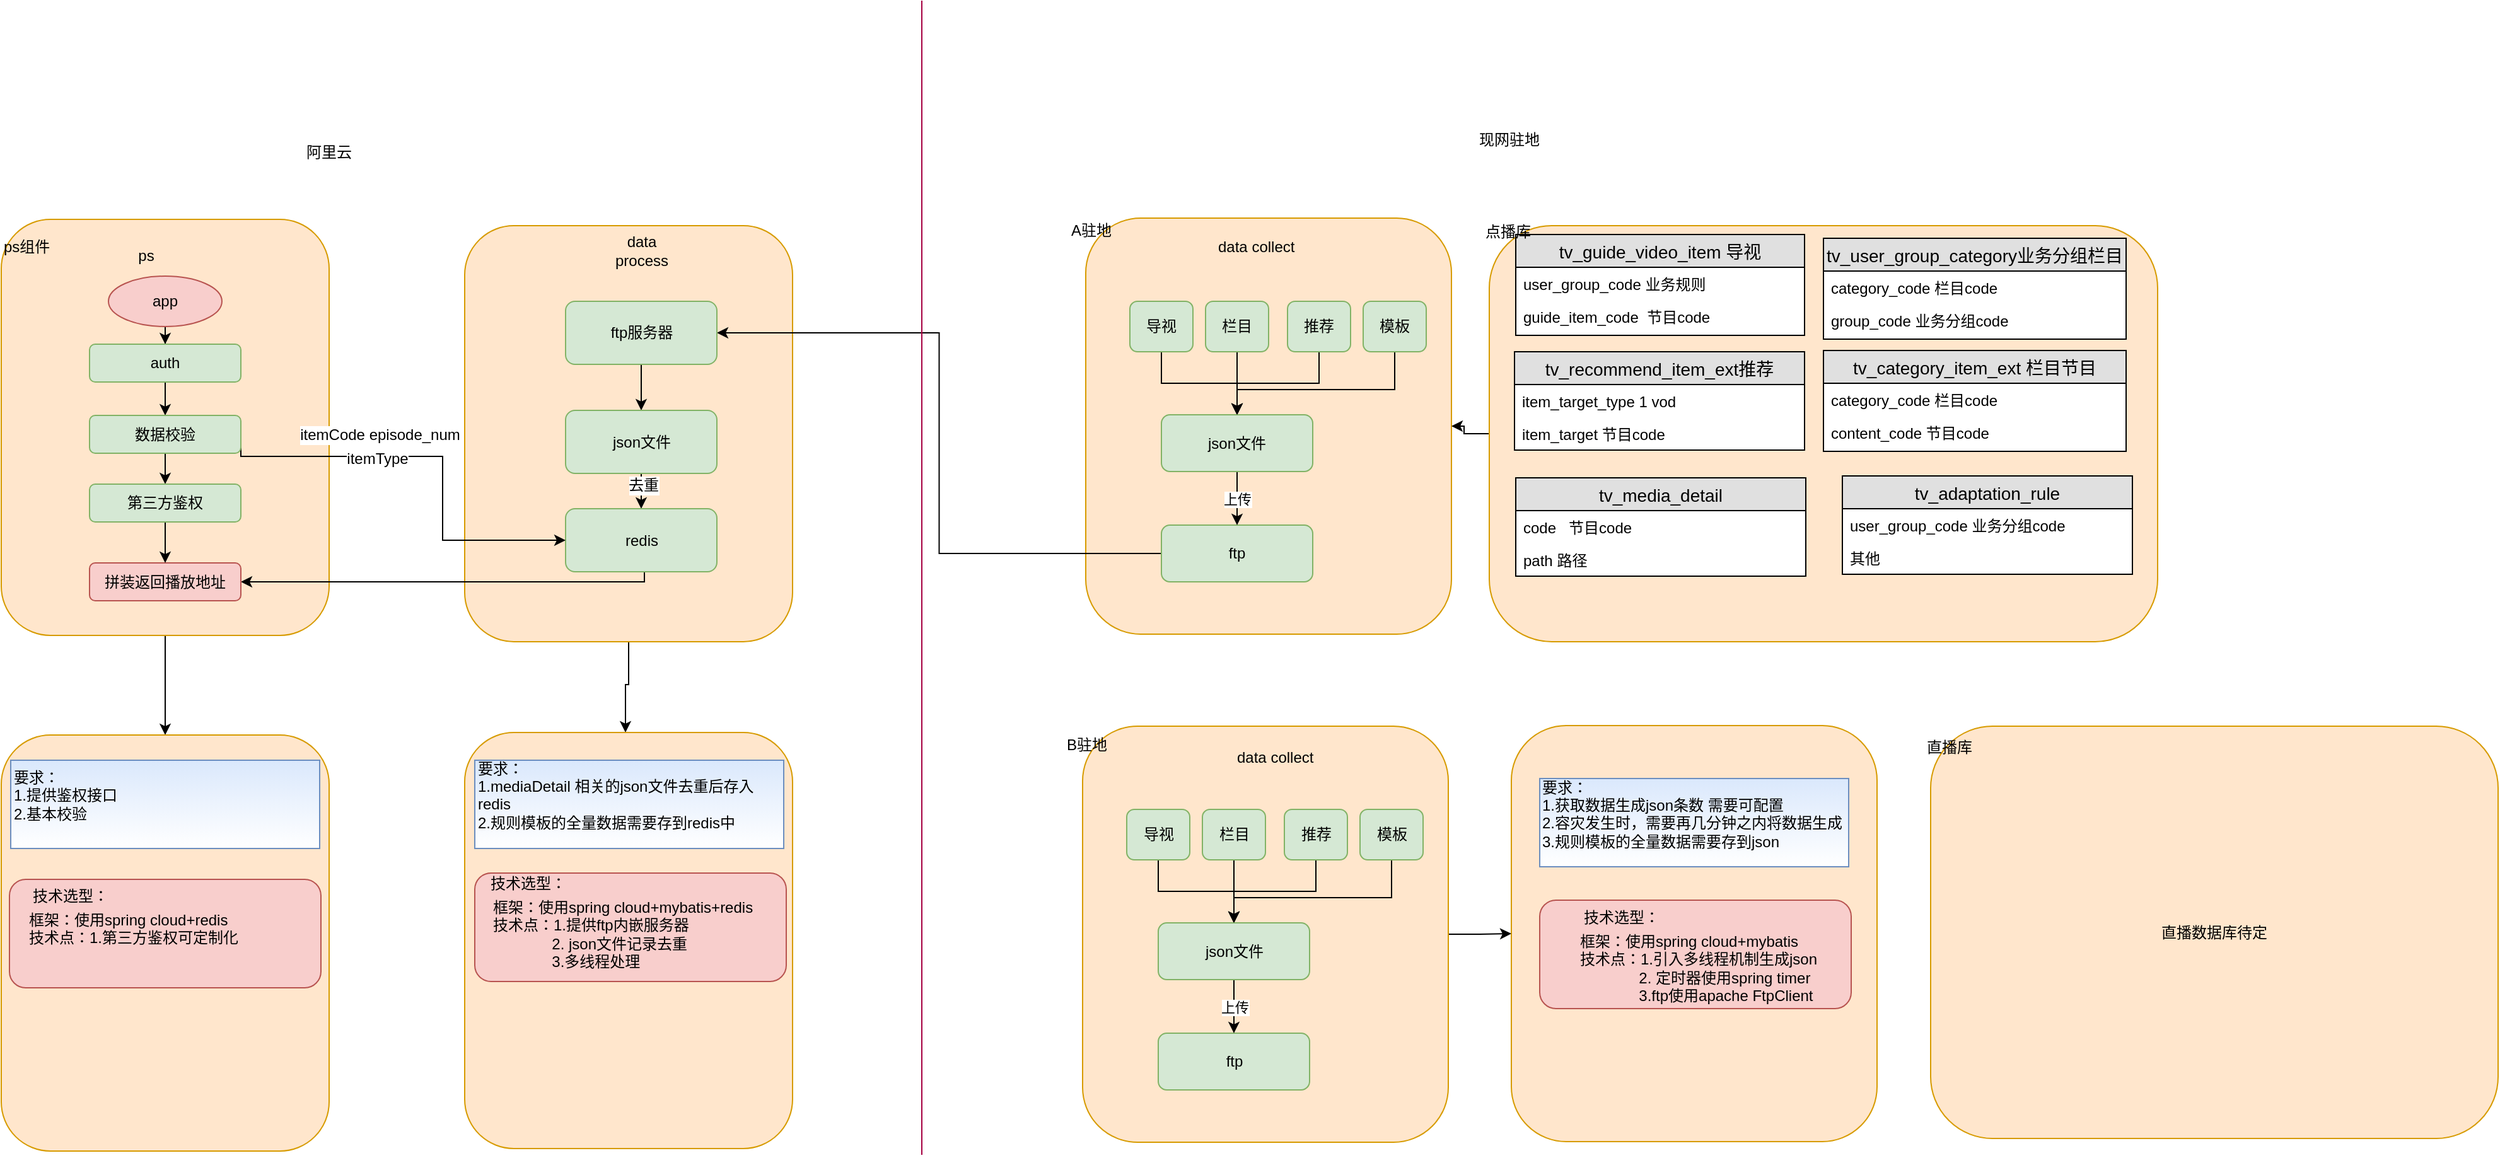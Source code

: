 <mxfile version="10.8.5" type="github"><diagram id="1MIwfOUSFXdBa6dE3gNC" name="Page-1"><mxGraphModel dx="1398" dy="1925" grid="1" gridSize="10" guides="1" tooltips="1" connect="1" arrows="1" fold="1" page="1" pageScale="1" pageWidth="827" pageHeight="1169" math="0" shadow="0"><root><mxCell id="0"/><mxCell id="1" parent="0"/><mxCell id="jqG08aZkRjdUqQ_b-6PP-48" value="" style="edgeStyle=orthogonalEdgeStyle;rounded=0;orthogonalLoop=1;jettySize=auto;html=1;" parent="1" source="jqG08aZkRjdUqQ_b-6PP-2" target="jqG08aZkRjdUqQ_b-6PP-47" edge="1"><mxGeometry relative="1" as="geometry"><Array as="points"><mxPoint x="498" y="400"/><mxPoint x="495" y="400"/></Array></mxGeometry></mxCell><mxCell id="jqG08aZkRjdUqQ_b-6PP-2" value="" style="rounded=1;whiteSpace=wrap;html=1;fillColor=#ffe6cc;strokeColor=#d79b00;" parent="1" vertex="1"><mxGeometry x="367.5" y="36" width="260" height="330" as="geometry"/></mxCell><mxCell id="jqG08aZkRjdUqQ_b-6PP-47" value="" style="rounded=1;whiteSpace=wrap;html=1;fillColor=#ffe6cc;strokeColor=#d79b00;" parent="1" vertex="1"><mxGeometry x="367.5" y="438" width="260" height="330" as="geometry"/></mxCell><mxCell id="jqG08aZkRjdUqQ_b-6PP-3" value="" style="rounded=1;whiteSpace=wrap;html=1;fillColor=#ffe6cc;strokeColor=#d79b00;" parent="1" vertex="1"><mxGeometry x="860" y="30" width="290" height="330" as="geometry"/></mxCell><mxCell id="jqG08aZkRjdUqQ_b-6PP-99" value="" style="rounded=1;whiteSpace=wrap;html=1;fillColor=#ffe6cc;strokeColor=#d79b00;labelBackgroundColor=#ffffff;" parent="1" vertex="1"><mxGeometry x="1197.5" y="432.5" width="290" height="330" as="geometry"/></mxCell><mxCell id="Et1Cw8b0PFlMUGfnLnZN-2" value="" style="edgeStyle=orthogonalEdgeStyle;rounded=0;orthogonalLoop=1;jettySize=auto;html=1;" edge="1" parent="1" source="jqG08aZkRjdUqQ_b-6PP-45" target="jqG08aZkRjdUqQ_b-6PP-3"><mxGeometry relative="1" as="geometry"/></mxCell><mxCell id="jqG08aZkRjdUqQ_b-6PP-45" value="" style="rounded=1;whiteSpace=wrap;html=1;fillColor=#ffe6cc;strokeColor=#d79b00;" parent="1" vertex="1"><mxGeometry x="1180" y="36" width="530" height="330" as="geometry"/></mxCell><mxCell id="jqG08aZkRjdUqQ_b-6PP-50" value="" style="edgeStyle=orthogonalEdgeStyle;rounded=0;orthogonalLoop=1;jettySize=auto;html=1;" parent="1" source="jqG08aZkRjdUqQ_b-6PP-4" target="jqG08aZkRjdUqQ_b-6PP-49" edge="1"><mxGeometry relative="1" as="geometry"/></mxCell><mxCell id="jqG08aZkRjdUqQ_b-6PP-4" value="" style="rounded=1;whiteSpace=wrap;html=1;fillColor=#ffe6cc;strokeColor=#d79b00;" parent="1" vertex="1"><mxGeometry y="31" width="260" height="330" as="geometry"/></mxCell><mxCell id="jqG08aZkRjdUqQ_b-6PP-49" value="" style="rounded=1;whiteSpace=wrap;html=1;fillColor=#ffe6cc;strokeColor=#d79b00;" parent="1" vertex="1"><mxGeometry y="440" width="260" height="330" as="geometry"/></mxCell><mxCell id="jqG08aZkRjdUqQ_b-6PP-22" style="edgeStyle=orthogonalEdgeStyle;rounded=0;orthogonalLoop=1;jettySize=auto;html=1;entryX=1;entryY=0.5;entryDx=0;entryDy=0;" parent="1" source="jqG08aZkRjdUqQ_b-6PP-5" target="jqG08aZkRjdUqQ_b-6PP-6" edge="1"><mxGeometry relative="1" as="geometry"/></mxCell><mxCell id="jqG08aZkRjdUqQ_b-6PP-5" value="ftp" style="rounded=1;whiteSpace=wrap;html=1;fillColor=#d5e8d4;strokeColor=#82b366;" parent="1" vertex="1"><mxGeometry x="920" y="273.5" width="120" height="45" as="geometry"/></mxCell><mxCell id="jqG08aZkRjdUqQ_b-6PP-16" value="" style="edgeStyle=orthogonalEdgeStyle;rounded=0;orthogonalLoop=1;jettySize=auto;html=1;" parent="1" source="jqG08aZkRjdUqQ_b-6PP-6" target="jqG08aZkRjdUqQ_b-6PP-15" edge="1"><mxGeometry relative="1" as="geometry"/></mxCell><mxCell id="jqG08aZkRjdUqQ_b-6PP-6" value="ftp服务器" style="rounded=1;whiteSpace=wrap;html=1;fillColor=#d5e8d4;strokeColor=#82b366;" parent="1" vertex="1"><mxGeometry x="447.5" y="96" width="120" height="50" as="geometry"/></mxCell><mxCell id="jqG08aZkRjdUqQ_b-6PP-19" value="" style="edgeStyle=orthogonalEdgeStyle;rounded=0;orthogonalLoop=1;jettySize=auto;html=1;" parent="1" source="jqG08aZkRjdUqQ_b-6PP-15" target="jqG08aZkRjdUqQ_b-6PP-11" edge="1"><mxGeometry relative="1" as="geometry"/></mxCell><mxCell id="Et1Cw8b0PFlMUGfnLnZN-16" value="去重" style="text;html=1;resizable=0;points=[];align=center;verticalAlign=middle;labelBackgroundColor=#ffffff;" vertex="1" connectable="0" parent="jqG08aZkRjdUqQ_b-6PP-19"><mxGeometry x="0.114" y="-2" relative="1" as="geometry"><mxPoint x="-1" y="-2" as="offset"/></mxGeometry></mxCell><mxCell id="jqG08aZkRjdUqQ_b-6PP-15" value="json文件" style="rounded=1;whiteSpace=wrap;html=1;fillColor=#d5e8d4;strokeColor=#82b366;" parent="1" vertex="1"><mxGeometry x="447.5" y="182.5" width="120" height="50" as="geometry"/></mxCell><mxCell id="Et1Cw8b0PFlMUGfnLnZN-28" style="edgeStyle=orthogonalEdgeStyle;rounded=0;orthogonalLoop=1;jettySize=auto;html=1;entryX=1;entryY=0.5;entryDx=0;entryDy=0;" edge="1" parent="1" source="jqG08aZkRjdUqQ_b-6PP-11" target="Et1Cw8b0PFlMUGfnLnZN-26"><mxGeometry relative="1" as="geometry"><Array as="points"><mxPoint x="510" y="319"/></Array></mxGeometry></mxCell><mxCell id="jqG08aZkRjdUqQ_b-6PP-11" value="redis" style="rounded=1;whiteSpace=wrap;html=1;fillColor=#d5e8d4;strokeColor=#82b366;" parent="1" vertex="1"><mxGeometry x="447.5" y="260.5" width="120" height="50" as="geometry"/></mxCell><mxCell id="jqG08aZkRjdUqQ_b-6PP-8" value="data process" style="text;html=1;strokeColor=none;fillColor=none;align=center;verticalAlign=middle;whiteSpace=wrap;rounded=0;" parent="1" vertex="1"><mxGeometry x="477.5" y="46" width="60" height="20" as="geometry"/></mxCell><mxCell id="jqG08aZkRjdUqQ_b-6PP-9" value="A驻地" style="text;html=1;strokeColor=none;fillColor=none;align=center;verticalAlign=middle;whiteSpace=wrap;rounded=0;" parent="1" vertex="1"><mxGeometry x="827" y="30" width="75" height="20" as="geometry"/></mxCell><mxCell id="jqG08aZkRjdUqQ_b-6PP-10" value="ps" style="text;html=1;strokeColor=none;fillColor=none;align=center;verticalAlign=middle;whiteSpace=wrap;rounded=0;" parent="1" vertex="1"><mxGeometry x="90" y="50" width="50" height="20" as="geometry"/></mxCell><mxCell id="jqG08aZkRjdUqQ_b-6PP-27" style="edgeStyle=orthogonalEdgeStyle;rounded=0;orthogonalLoop=1;jettySize=auto;html=1;" parent="1" source="jqG08aZkRjdUqQ_b-6PP-23" target="jqG08aZkRjdUqQ_b-6PP-26" edge="1"><mxGeometry relative="1" as="geometry"/></mxCell><mxCell id="jqG08aZkRjdUqQ_b-6PP-23" value="导视" style="rounded=1;whiteSpace=wrap;html=1;fillColor=#d5e8d4;strokeColor=#82b366;" parent="1" vertex="1"><mxGeometry x="895" y="96" width="50" height="40" as="geometry"/></mxCell><mxCell id="jqG08aZkRjdUqQ_b-6PP-28" value="" style="edgeStyle=orthogonalEdgeStyle;rounded=0;orthogonalLoop=1;jettySize=auto;html=1;" parent="1" source="jqG08aZkRjdUqQ_b-6PP-24" target="jqG08aZkRjdUqQ_b-6PP-26" edge="1"><mxGeometry relative="1" as="geometry"/></mxCell><mxCell id="jqG08aZkRjdUqQ_b-6PP-24" value="栏目" style="rounded=1;whiteSpace=wrap;html=1;fillColor=#d5e8d4;strokeColor=#82b366;" parent="1" vertex="1"><mxGeometry x="955" y="96" width="50" height="40" as="geometry"/></mxCell><mxCell id="jqG08aZkRjdUqQ_b-6PP-29" style="edgeStyle=orthogonalEdgeStyle;rounded=0;orthogonalLoop=1;jettySize=auto;html=1;entryX=0.5;entryY=0;entryDx=0;entryDy=0;" parent="1" source="jqG08aZkRjdUqQ_b-6PP-25" target="jqG08aZkRjdUqQ_b-6PP-26" edge="1"><mxGeometry relative="1" as="geometry"/></mxCell><mxCell id="jqG08aZkRjdUqQ_b-6PP-25" value="推荐" style="rounded=1;whiteSpace=wrap;html=1;fillColor=#d5e8d4;strokeColor=#82b366;" parent="1" vertex="1"><mxGeometry x="1020" y="96" width="50" height="40" as="geometry"/></mxCell><mxCell id="jqG08aZkRjdUqQ_b-6PP-34" value="上传" style="edgeStyle=orthogonalEdgeStyle;rounded=0;orthogonalLoop=1;jettySize=auto;html=1;entryX=0.5;entryY=0;entryDx=0;entryDy=0;" parent="1" source="jqG08aZkRjdUqQ_b-6PP-26" target="jqG08aZkRjdUqQ_b-6PP-5" edge="1"><mxGeometry relative="1" as="geometry"/></mxCell><mxCell id="jqG08aZkRjdUqQ_b-6PP-26" value="json文件" style="rounded=1;whiteSpace=wrap;html=1;fillColor=#d5e8d4;strokeColor=#82b366;" parent="1" vertex="1"><mxGeometry x="920" y="186" width="120" height="45" as="geometry"/></mxCell><mxCell id="jqG08aZkRjdUqQ_b-6PP-41" style="edgeStyle=orthogonalEdgeStyle;rounded=0;orthogonalLoop=1;jettySize=auto;html=1;" parent="1" source="jqG08aZkRjdUqQ_b-6PP-38" target="jqG08aZkRjdUqQ_b-6PP-40" edge="1"><mxGeometry relative="1" as="geometry"/></mxCell><mxCell id="jqG08aZkRjdUqQ_b-6PP-38" value="app" style="ellipse;whiteSpace=wrap;html=1;fillColor=#f8cecc;strokeColor=#b85450;" parent="1" vertex="1"><mxGeometry x="85" y="76" width="90" height="40" as="geometry"/></mxCell><mxCell id="Et1Cw8b0PFlMUGfnLnZN-24" value="" style="edgeStyle=orthogonalEdgeStyle;rounded=0;orthogonalLoop=1;jettySize=auto;html=1;" edge="1" parent="1" source="jqG08aZkRjdUqQ_b-6PP-40" target="Et1Cw8b0PFlMUGfnLnZN-23"><mxGeometry relative="1" as="geometry"/></mxCell><mxCell id="jqG08aZkRjdUqQ_b-6PP-40" value="auth" style="rounded=1;whiteSpace=wrap;html=1;fillColor=#d5e8d4;strokeColor=#82b366;" parent="1" vertex="1"><mxGeometry x="70" y="130" width="120" height="30" as="geometry"/></mxCell><mxCell id="Et1Cw8b0PFlMUGfnLnZN-25" value="" style="edgeStyle=orthogonalEdgeStyle;rounded=0;orthogonalLoop=1;jettySize=auto;html=1;entryX=0;entryY=0.5;entryDx=0;entryDy=0;exitX=1;exitY=0.5;exitDx=0;exitDy=0;" edge="1" parent="1" source="Et1Cw8b0PFlMUGfnLnZN-23" target="jqG08aZkRjdUqQ_b-6PP-11"><mxGeometry relative="1" as="geometry"><Array as="points"><mxPoint x="350" y="219"/></Array></mxGeometry></mxCell><mxCell id="Et1Cw8b0PFlMUGfnLnZN-29" value="itemCode&amp;nbsp;&lt;span&gt;episode_num&lt;/span&gt;" style="text;html=1;resizable=0;points=[];align=center;verticalAlign=middle;labelBackgroundColor=#ffffff;" vertex="1" connectable="0" parent="Et1Cw8b0PFlMUGfnLnZN-25"><mxGeometry x="-0.255" y="-2" relative="1" as="geometry"><mxPoint y="-19.5" as="offset"/></mxGeometry></mxCell><mxCell id="Et1Cw8b0PFlMUGfnLnZN-37" value="itemType" style="text;html=1;resizable=0;points=[];align=center;verticalAlign=middle;labelBackgroundColor=#ffffff;" vertex="1" connectable="0" parent="Et1Cw8b0PFlMUGfnLnZN-25"><mxGeometry x="-0.268" y="-2" relative="1" as="geometry"><mxPoint as="offset"/></mxGeometry></mxCell><mxCell id="Et1Cw8b0PFlMUGfnLnZN-35" style="edgeStyle=orthogonalEdgeStyle;rounded=0;orthogonalLoop=1;jettySize=auto;html=1;entryX=0.5;entryY=0;entryDx=0;entryDy=0;" edge="1" parent="1" source="Et1Cw8b0PFlMUGfnLnZN-23" target="Et1Cw8b0PFlMUGfnLnZN-33"><mxGeometry relative="1" as="geometry"/></mxCell><mxCell id="Et1Cw8b0PFlMUGfnLnZN-23" value="数据校验" style="rounded=1;whiteSpace=wrap;html=1;fillColor=#d5e8d4;strokeColor=#82b366;" vertex="1" parent="1"><mxGeometry x="70" y="186.5" width="120" height="30" as="geometry"/></mxCell><mxCell id="Et1Cw8b0PFlMUGfnLnZN-26" value="拼装返回播放地址" style="rounded=1;whiteSpace=wrap;html=1;fillColor=#f8cecc;strokeColor=#b85450;" vertex="1" parent="1"><mxGeometry x="70" y="303.5" width="120" height="30" as="geometry"/></mxCell><mxCell id="jqG08aZkRjdUqQ_b-6PP-44" style="edgeStyle=orthogonalEdgeStyle;rounded=0;orthogonalLoop=1;jettySize=auto;html=1;" parent="1" source="jqG08aZkRjdUqQ_b-6PP-43" edge="1"><mxGeometry relative="1" as="geometry"><mxPoint x="980" y="186" as="targetPoint"/><Array as="points"><mxPoint x="1105" y="166"/><mxPoint x="980" y="166"/></Array></mxGeometry></mxCell><mxCell id="jqG08aZkRjdUqQ_b-6PP-43" value="模板" style="rounded=1;whiteSpace=wrap;html=1;fillColor=#d5e8d4;strokeColor=#82b366;" parent="1" vertex="1"><mxGeometry x="1080" y="96" width="50" height="40" as="geometry"/></mxCell><mxCell id="jqG08aZkRjdUqQ_b-6PP-53" value="&lt;pre&gt;&lt;br&gt;&lt;/pre&gt;" style="text;html=1;strokeColor=none;fillColor=none;align=center;verticalAlign=middle;whiteSpace=wrap;rounded=0;" parent="1" vertex="1"><mxGeometry x="1295" y="96" width="40" height="20" as="geometry"/></mxCell><mxCell id="jqG08aZkRjdUqQ_b-6PP-57" value="tv_guide_video_item 导视" style="swimlane;fontStyle=0;childLayout=stackLayout;horizontal=1;startSize=26;fillColor=#e0e0e0;horizontalStack=0;resizeParent=1;resizeParentMax=0;resizeLast=0;collapsible=1;marginBottom=0;swimlaneFillColor=#ffffff;align=center;fontSize=14;" parent="1" vertex="1"><mxGeometry x="1201" y="43" width="229" height="80" as="geometry"/></mxCell><mxCell id="jqG08aZkRjdUqQ_b-6PP-58" value="user_group_code 业务规则" style="text;strokeColor=none;fillColor=none;spacingLeft=4;spacingRight=4;overflow=hidden;rotatable=0;points=[[0,0.5],[1,0.5]];portConstraint=eastwest;fontSize=12;" parent="jqG08aZkRjdUqQ_b-6PP-57" vertex="1"><mxGeometry y="26" width="229" height="26" as="geometry"/></mxCell><mxCell id="jqG08aZkRjdUqQ_b-6PP-59" value="guide_item_code  节目code" style="text;strokeColor=none;fillColor=none;spacingLeft=4;spacingRight=4;overflow=hidden;rotatable=0;points=[[0,0.5],[1,0.5]];portConstraint=eastwest;fontSize=12;" parent="jqG08aZkRjdUqQ_b-6PP-57" vertex="1"><mxGeometry y="52" width="229" height="28" as="geometry"/></mxCell><mxCell id="jqG08aZkRjdUqQ_b-6PP-83" value="tv_recommend_item_ext推荐" style="swimlane;fontStyle=0;childLayout=stackLayout;horizontal=1;startSize=26;fillColor=#e0e0e0;horizontalStack=0;resizeParent=1;resizeParentMax=0;resizeLast=0;collapsible=1;marginBottom=0;swimlaneFillColor=#ffffff;align=center;fontSize=14;" parent="1" vertex="1"><mxGeometry x="1200" y="136" width="230" height="78" as="geometry"/></mxCell><mxCell id="jqG08aZkRjdUqQ_b-6PP-84" value="item_target_type 1 vod" style="text;strokeColor=none;fillColor=none;spacingLeft=4;spacingRight=4;overflow=hidden;rotatable=0;points=[[0,0.5],[1,0.5]];portConstraint=eastwest;fontSize=12;" parent="jqG08aZkRjdUqQ_b-6PP-83" vertex="1"><mxGeometry y="26" width="230" height="26" as="geometry"/></mxCell><mxCell id="jqG08aZkRjdUqQ_b-6PP-85" value="item_target 节目code" style="text;strokeColor=none;fillColor=none;spacingLeft=4;spacingRight=4;overflow=hidden;rotatable=0;points=[[0,0.5],[1,0.5]];portConstraint=eastwest;fontSize=12;" parent="jqG08aZkRjdUqQ_b-6PP-83" vertex="1"><mxGeometry y="52" width="230" height="26" as="geometry"/></mxCell><mxCell id="jqG08aZkRjdUqQ_b-6PP-87" value="tv_user_group_category业务分组栏目" style="swimlane;fontStyle=0;childLayout=stackLayout;horizontal=1;startSize=26;fillColor=#e0e0e0;horizontalStack=0;resizeParent=1;resizeParentMax=0;resizeLast=0;collapsible=1;marginBottom=0;swimlaneFillColor=#ffffff;align=center;fontSize=14;" parent="1" vertex="1"><mxGeometry x="1445" y="46" width="240" height="80" as="geometry"/></mxCell><mxCell id="jqG08aZkRjdUqQ_b-6PP-88" value="category_code 栏目code" style="text;strokeColor=none;fillColor=none;spacingLeft=4;spacingRight=4;overflow=hidden;rotatable=0;points=[[0,0.5],[1,0.5]];portConstraint=eastwest;fontSize=12;" parent="jqG08aZkRjdUqQ_b-6PP-87" vertex="1"><mxGeometry y="26" width="240" height="26" as="geometry"/></mxCell><mxCell id="jqG08aZkRjdUqQ_b-6PP-89" value="group_code 业务分组code" style="text;strokeColor=none;fillColor=none;spacingLeft=4;spacingRight=4;overflow=hidden;rotatable=0;points=[[0,0.5],[1,0.5]];portConstraint=eastwest;fontSize=12;" parent="jqG08aZkRjdUqQ_b-6PP-87" vertex="1"><mxGeometry y="52" width="240" height="28" as="geometry"/></mxCell><mxCell id="jqG08aZkRjdUqQ_b-6PP-90" value="tv_category_item_ext 栏目节目" style="swimlane;fontStyle=0;childLayout=stackLayout;horizontal=1;startSize=26;fillColor=#e0e0e0;horizontalStack=0;resizeParent=1;resizeParentMax=0;resizeLast=0;collapsible=1;marginBottom=0;swimlaneFillColor=#ffffff;align=center;fontSize=14;" parent="1" vertex="1"><mxGeometry x="1445" y="135" width="240" height="80" as="geometry"/></mxCell><mxCell id="jqG08aZkRjdUqQ_b-6PP-91" value="category_code 栏目code" style="text;strokeColor=none;fillColor=none;spacingLeft=4;spacingRight=4;overflow=hidden;rotatable=0;points=[[0,0.5],[1,0.5]];portConstraint=eastwest;fontSize=12;" parent="jqG08aZkRjdUqQ_b-6PP-90" vertex="1"><mxGeometry y="26" width="240" height="26" as="geometry"/></mxCell><mxCell id="jqG08aZkRjdUqQ_b-6PP-92" value="content_code 节目code" style="text;strokeColor=none;fillColor=none;spacingLeft=4;spacingRight=4;overflow=hidden;rotatable=0;points=[[0,0.5],[1,0.5]];portConstraint=eastwest;fontSize=12;" parent="jqG08aZkRjdUqQ_b-6PP-90" vertex="1"><mxGeometry y="52" width="240" height="28" as="geometry"/></mxCell><mxCell id="jqG08aZkRjdUqQ_b-6PP-93" value="tv_media_detail" style="swimlane;fontStyle=0;childLayout=stackLayout;horizontal=1;startSize=26;fillColor=#e0e0e0;horizontalStack=0;resizeParent=1;resizeParentMax=0;resizeLast=0;collapsible=1;marginBottom=0;swimlaneFillColor=#ffffff;align=center;fontSize=14;" parent="1" vertex="1"><mxGeometry x="1201" y="236" width="230" height="78" as="geometry"/></mxCell><mxCell id="jqG08aZkRjdUqQ_b-6PP-94" value="code   节目code" style="text;strokeColor=none;fillColor=none;spacingLeft=4;spacingRight=4;overflow=hidden;rotatable=0;points=[[0,0.5],[1,0.5]];portConstraint=eastwest;fontSize=12;" parent="jqG08aZkRjdUqQ_b-6PP-93" vertex="1"><mxGeometry y="26" width="230" height="26" as="geometry"/></mxCell><mxCell id="jqG08aZkRjdUqQ_b-6PP-95" value="path 路径" style="text;strokeColor=none;fillColor=none;spacingLeft=4;spacingRight=4;overflow=hidden;rotatable=0;points=[[0,0.5],[1,0.5]];portConstraint=eastwest;fontSize=12;" parent="jqG08aZkRjdUqQ_b-6PP-93" vertex="1"><mxGeometry y="52" width="230" height="26" as="geometry"/></mxCell><mxCell id="jqG08aZkRjdUqQ_b-6PP-96" value="tv_adaptation_rule" style="swimlane;fontStyle=0;childLayout=stackLayout;horizontal=1;startSize=26;fillColor=#e0e0e0;horizontalStack=0;resizeParent=1;resizeParentMax=0;resizeLast=0;collapsible=1;marginBottom=0;swimlaneFillColor=#ffffff;align=center;fontSize=14;" parent="1" vertex="1"><mxGeometry x="1460" y="234.5" width="230" height="78" as="geometry"/></mxCell><mxCell id="jqG08aZkRjdUqQ_b-6PP-97" value="user_group_code 业务分组code" style="text;strokeColor=none;fillColor=none;spacingLeft=4;spacingRight=4;overflow=hidden;rotatable=0;points=[[0,0.5],[1,0.5]];portConstraint=eastwest;fontSize=12;" parent="jqG08aZkRjdUqQ_b-6PP-96" vertex="1"><mxGeometry y="26" width="230" height="26" as="geometry"/></mxCell><mxCell id="jqG08aZkRjdUqQ_b-6PP-98" value="其他" style="text;strokeColor=none;fillColor=none;spacingLeft=4;spacingRight=4;overflow=hidden;rotatable=0;points=[[0,0.5],[1,0.5]];portConstraint=eastwest;fontSize=12;" parent="jqG08aZkRjdUqQ_b-6PP-96" vertex="1"><mxGeometry y="52" width="230" height="26" as="geometry"/></mxCell><mxCell id="Et1Cw8b0PFlMUGfnLnZN-3" value="&lt;div style=&quot;text-align: left&quot;&gt;&lt;span&gt;&lt;span id=&quot;pos_placeholder&quot; style=&quot;width: 0px ; height: 0px ; visibility: hidden ; margin: 0px ; padding: 0px&quot;&gt;&lt;/span&gt;&lt;span id=&quot;pos_placeholder&quot; style=&quot;width: 0px ; height: 0px ; visibility: hidden ; margin: 0px ; padding: 0px&quot;&gt;&lt;/span&gt;要求：&lt;/span&gt;&lt;/div&gt;&lt;div style=&quot;text-align: left&quot;&gt;&lt;span&gt;1.获取数据生成json条数 需要可配置&lt;/span&gt;&lt;/div&gt;&lt;div style=&quot;text-align: left&quot;&gt;&lt;span&gt;2.容灾发生时，需要再几分钟之内将数据生成&lt;/span&gt;&lt;/div&gt;&lt;div style=&quot;text-align: left&quot;&gt;&lt;span&gt;3.规则模板的全量数据需要存到json&lt;/span&gt;&lt;/div&gt;&lt;div style=&quot;text-align: left&quot;&gt;&lt;span&gt;&lt;br&gt;&lt;/span&gt;&lt;/div&gt;" style="text;html=1;strokeColor=#6c8ebf;fillColor=#dae8fc;align=left;verticalAlign=middle;whiteSpace=wrap;rounded=0;gradientColor=#ffffff;" vertex="1" parent="1"><mxGeometry x="1220" y="474.5" width="245" height="70" as="geometry"/></mxCell><mxCell id="Et1Cw8b0PFlMUGfnLnZN-6" value="&lt;span id=&quot;pos_placeholder&quot; style=&quot;width: 0px ; height: 0px ; visibility: hidden ; margin: 0px ; padding: 0px&quot;&gt;&lt;/span&gt;框架：使用spring cloud+mybatis&amp;nbsp;&amp;nbsp;&lt;br&gt;技术点：1.引入多线程机制生成json&lt;br&gt;&amp;nbsp; &amp;nbsp; &amp;nbsp; &amp;nbsp; &amp;nbsp; &amp;nbsp; &amp;nbsp; 2. 定时器使用spring timer&lt;br&gt;&amp;nbsp; &amp;nbsp; &amp;nbsp; &amp;nbsp; &amp;nbsp; &amp;nbsp; &amp;nbsp; 3.ftp使用apache FtpClient&lt;br&gt;" style="text;html=1;strokeColor=none;fillColor=none;align=left;verticalAlign=middle;whiteSpace=wrap;rounded=0;" vertex="1" parent="1"><mxGeometry x="372.5" y="560.5" width="220" height="55" as="geometry"/></mxCell><mxCell id="Et1Cw8b0PFlMUGfnLnZN-7" value="&lt;div style=&quot;text-align: left&quot;&gt;&lt;span&gt;&lt;span id=&quot;pos_placeholder&quot; style=&quot;width: 0px ; height: 0px ; visibility: hidden ; margin: 0px ; padding: 0px&quot;&gt;&lt;/span&gt;&lt;span id=&quot;pos_placeholder&quot; style=&quot;width: 0px ; height: 0px ; visibility: hidden ; margin: 0px ; padding: 0px&quot;&gt;&lt;/span&gt;&lt;span id=&quot;pos_placeholder&quot; style=&quot;width: 0px ; height: 0px ; visibility: hidden ; margin: 0px ; padding: 0px&quot;&gt;&lt;/span&gt;要&lt;span id=&quot;pos_placeholder&quot; style=&quot;width: 0px ; height: 0px ; visibility: hidden ; margin: 0px ; padding: 0px&quot;&gt;&lt;/span&gt;&lt;span id=&quot;pos_placeholder&quot; style=&quot;width: 0px ; height: 0px ; visibility: hidden ; margin: 0px ; padding: 0px&quot;&gt;&lt;/span&gt;求：&lt;/span&gt;&lt;/div&gt;&lt;div style=&quot;text-align: left&quot;&gt;&lt;span&gt;1.mediaDetail 相关的json文件去重后存入redis&lt;/span&gt;&lt;/div&gt;&lt;div style=&quot;text-align: left&quot;&gt;&lt;span&gt;2.规则模板的全量数据需要存到redis中&lt;/span&gt;&lt;/div&gt;&lt;div style=&quot;text-align: left&quot;&gt;&lt;span&gt;&lt;br&gt;&lt;/span&gt;&lt;/div&gt;" style="text;html=1;strokeColor=#6c8ebf;fillColor=#dae8fc;align=left;verticalAlign=middle;whiteSpace=wrap;rounded=0;gradientColor=#ffffff;" vertex="1" parent="1"><mxGeometry x="375.5" y="460" width="245" height="70" as="geometry"/></mxCell><mxCell id="Et1Cw8b0PFlMUGfnLnZN-9" value="&lt;div style=&quot;text-align: justify&quot;&gt;&lt;br&gt;&lt;/div&gt;" style="rounded=1;whiteSpace=wrap;html=1;align=left;fillColor=#f8cecc;strokeColor=#b85450;" vertex="1" parent="1"><mxGeometry x="375.5" y="549.5" width="247" height="86" as="geometry"/></mxCell><mxCell id="Et1Cw8b0PFlMUGfnLnZN-10" value="技术选型：" style="text;html=1;strokeColor=none;fillColor=none;align=center;verticalAlign=middle;whiteSpace=wrap;rounded=0;" vertex="1" parent="1"><mxGeometry x="382.5" y="549.5" width="70" height="16" as="geometry"/></mxCell><mxCell id="Et1Cw8b0PFlMUGfnLnZN-11" value="&lt;span id=&quot;pos_placeholder&quot; style=&quot;width: 0px ; height: 0px ; visibility: hidden ; margin: 0px ; padding: 0px&quot;&gt;&lt;/span&gt;&lt;span id=&quot;pos_placeholder&quot; style=&quot;width: 0px ; height: 0px ; visibility: hidden ; margin: 0px ; padding: 0px&quot;&gt;&lt;/span&gt;&lt;span id=&quot;pos_placeholder&quot; style=&quot;width: 0px ; height: 0px ; visibility: hidden ; margin: 0px ; padding: 0px&quot;&gt;&lt;/span&gt;&lt;span id=&quot;pos_placeholder&quot; style=&quot;width: 0px ; height: 0px ; visibility: hidden ; margin: 0px ; padding: 0px&quot;&gt;&lt;/span&gt;&lt;span id=&quot;pos_placeholder&quot; style=&quot;width: 0px ; height: 0px ; visibility: hidden ; margin: 0px ; padding: 0px&quot;&gt;&lt;/span&gt;框架：使用spring cloud+mybatis+redis&amp;nbsp;&amp;nbsp;&lt;br&gt;技术点：1.提供ftp内嵌服务器&lt;br&gt;&amp;nbsp; &amp;nbsp; &amp;nbsp; &amp;nbsp; &amp;nbsp; &amp;nbsp; &amp;nbsp; 2. json文件记录去重&lt;br&gt;&amp;nbsp; &amp;nbsp; &amp;nbsp; &amp;nbsp; &amp;nbsp; &amp;nbsp; &amp;nbsp; 3.多线程处理&lt;br&gt;" style="text;html=1;strokeColor=none;fillColor=none;align=left;verticalAlign=middle;whiteSpace=wrap;rounded=0;" vertex="1" parent="1"><mxGeometry x="387.5" y="570.5" width="220" height="55" as="geometry"/></mxCell><mxCell id="Et1Cw8b0PFlMUGfnLnZN-13" value="&lt;div style=&quot;text-align: justify&quot;&gt;&lt;br&gt;&lt;/div&gt;" style="rounded=1;whiteSpace=wrap;html=1;align=left;fillColor=#f8cecc;strokeColor=#b85450;" vertex="1" parent="1"><mxGeometry x="1220" y="571" width="247" height="86" as="geometry"/></mxCell><mxCell id="Et1Cw8b0PFlMUGfnLnZN-14" value="技术选型：" style="text;html=1;strokeColor=none;fillColor=none;align=center;verticalAlign=middle;whiteSpace=wrap;rounded=0;" vertex="1" parent="1"><mxGeometry x="1250" y="576.5" width="70" height="16" as="geometry"/></mxCell><mxCell id="Et1Cw8b0PFlMUGfnLnZN-15" value="&lt;span id=&quot;pos_placeholder&quot; style=&quot;width: 0px ; height: 0px ; visibility: hidden ; margin: 0px ; padding: 0px&quot;&gt;&lt;/span&gt;框架：使用spring cloud+mybatis&amp;nbsp;&amp;nbsp;&lt;br&gt;技术点：1.引入多线程机制生成json&lt;br&gt;&amp;nbsp; &amp;nbsp; &amp;nbsp; &amp;nbsp; &amp;nbsp; &amp;nbsp; &amp;nbsp; 2. 定时器使用spring timer&lt;br&gt;&amp;nbsp; &amp;nbsp; &amp;nbsp; &amp;nbsp; &amp;nbsp; &amp;nbsp; &amp;nbsp; 3.ftp使用apache FtpClient&lt;br&gt;" style="text;html=1;strokeColor=none;fillColor=none;align=left;verticalAlign=middle;whiteSpace=wrap;rounded=0;" vertex="1" parent="1"><mxGeometry x="1250" y="597.5" width="220" height="55" as="geometry"/></mxCell><mxCell id="Et1Cw8b0PFlMUGfnLnZN-17" value="&lt;div style=&quot;text-align: left&quot;&gt;&lt;span&gt;&lt;span id=&quot;pos_placeholder&quot; style=&quot;width: 0px ; height: 0px ; visibility: hidden ; margin: 0px ; padding: 0px&quot;&gt;&lt;/span&gt;&lt;span id=&quot;pos_placeholder&quot; style=&quot;width: 0px ; height: 0px ; visibility: hidden ; margin: 0px ; padding: 0px&quot;&gt;&lt;/span&gt;&lt;span id=&quot;pos_placeholder&quot; style=&quot;width: 0px ; height: 0px ; visibility: hidden ; margin: 0px ; padding: 0px&quot;&gt;&lt;/span&gt;&lt;span id=&quot;pos_placeholder&quot; style=&quot;width: 0px ; height: 0px ; visibility: hidden ; margin: 0px ; padding: 0px&quot;&gt;&lt;/span&gt;要&lt;span id=&quot;pos_placeholder&quot; style=&quot;width: 0px ; height: 0px ; visibility: hidden ; margin: 0px ; padding: 0px&quot;&gt;&lt;/span&gt;&lt;span id=&quot;pos_placeholder&quot; style=&quot;width: 0px ; height: 0px ; visibility: hidden ; margin: 0px ; padding: 0px&quot;&gt;&lt;/span&gt;求：&lt;/span&gt;&lt;/div&gt;&lt;div style=&quot;text-align: left&quot;&gt;&lt;span&gt;1.&lt;span id=&quot;pos_placeholder&quot; style=&quot;width: 0px ; height: 0px ; visibility: hidden ; margin: 0px ; padding: 0px&quot;&gt;&lt;/span&gt;提供鉴权接口&lt;/span&gt;&lt;/div&gt;&lt;div style=&quot;text-align: left&quot;&gt;&lt;span&gt;2.基本校验&lt;/span&gt;&lt;/div&gt;&lt;div style=&quot;text-align: left&quot;&gt;&lt;span&gt;&lt;br&gt;&lt;/span&gt;&lt;/div&gt;" style="text;html=1;strokeColor=#6c8ebf;fillColor=#dae8fc;align=left;verticalAlign=middle;whiteSpace=wrap;rounded=0;gradientColor=#ffffff;" vertex="1" parent="1"><mxGeometry x="7.5" y="460" width="245" height="70" as="geometry"/></mxCell><mxCell id="Et1Cw8b0PFlMUGfnLnZN-30" value="&lt;div style=&quot;text-align: justify&quot;&gt;&lt;br&gt;&lt;/div&gt;" style="rounded=1;whiteSpace=wrap;html=1;align=left;fillColor=#f8cecc;strokeColor=#b85450;" vertex="1" parent="1"><mxGeometry x="6.5" y="554.5" width="247" height="86" as="geometry"/></mxCell><mxCell id="Et1Cw8b0PFlMUGfnLnZN-31" value="技术选型：" style="text;html=1;strokeColor=none;fillColor=none;align=center;verticalAlign=middle;whiteSpace=wrap;rounded=0;" vertex="1" parent="1"><mxGeometry x="20" y="559.5" width="70" height="16" as="geometry"/></mxCell><mxCell id="Et1Cw8b0PFlMUGfnLnZN-32" value="&lt;span id=&quot;pos_placeholder&quot; style=&quot;width: 0px ; height: 0px ; visibility: hidden ; margin: 0px ; padding: 0px&quot;&gt;&lt;/span&gt;&lt;span id=&quot;pos_placeholder&quot; style=&quot;width: 0px ; height: 0px ; visibility: hidden ; margin: 0px ; padding: 0px&quot;&gt;&lt;/span&gt;&lt;span id=&quot;pos_placeholder&quot; style=&quot;width: 0px ; height: 0px ; visibility: hidden ; margin: 0px ; padding: 0px&quot;&gt;&lt;/span&gt;&lt;span id=&quot;pos_placeholder&quot; style=&quot;width: 0px ; height: 0px ; visibility: hidden ; margin: 0px ; padding: 0px&quot;&gt;&lt;/span&gt;&lt;span id=&quot;pos_placeholder&quot; style=&quot;width: 0px ; height: 0px ; visibility: hidden ; margin: 0px ; padding: 0px&quot;&gt;&lt;/span&gt;&lt;span id=&quot;pos_placeholder&quot; style=&quot;width: 0px ; height: 0px ; visibility: hidden ; margin: 0px ; padding: 0px&quot;&gt;&lt;/span&gt;框架：使用spring cloud+redis&amp;nbsp;&amp;nbsp;&lt;br&gt;技术点：1.第三方鉴权可定制化&lt;br&gt;&amp;nbsp; &amp;nbsp;&lt;br&gt;&amp;nbsp; &amp;nbsp;&amp;nbsp;&lt;br&gt;" style="text;html=1;strokeColor=none;fillColor=none;align=left;verticalAlign=middle;whiteSpace=wrap;rounded=0;" vertex="1" parent="1"><mxGeometry x="20" y="580.5" width="220" height="55" as="geometry"/></mxCell><mxCell id="Et1Cw8b0PFlMUGfnLnZN-36" style="edgeStyle=orthogonalEdgeStyle;rounded=0;orthogonalLoop=1;jettySize=auto;html=1;entryX=0.5;entryY=0;entryDx=0;entryDy=0;" edge="1" parent="1" source="Et1Cw8b0PFlMUGfnLnZN-33" target="Et1Cw8b0PFlMUGfnLnZN-26"><mxGeometry relative="1" as="geometry"/></mxCell><mxCell id="Et1Cw8b0PFlMUGfnLnZN-33" value="第三方鉴权" style="rounded=1;whiteSpace=wrap;html=1;fillColor=#d5e8d4;strokeColor=#82b366;" vertex="1" parent="1"><mxGeometry x="70" y="241" width="120" height="30" as="geometry"/></mxCell><mxCell id="Et1Cw8b0PFlMUGfnLnZN-61" style="edgeStyle=orthogonalEdgeStyle;rounded=0;orthogonalLoop=1;jettySize=auto;html=1;entryX=0;entryY=0.5;entryDx=0;entryDy=0;" edge="1" parent="1" source="Et1Cw8b0PFlMUGfnLnZN-38" target="jqG08aZkRjdUqQ_b-6PP-99"><mxGeometry relative="1" as="geometry"/></mxCell><mxCell id="Et1Cw8b0PFlMUGfnLnZN-38" value="" style="rounded=1;whiteSpace=wrap;html=1;fillColor=#ffe6cc;strokeColor=#d79b00;" vertex="1" parent="1"><mxGeometry x="857.5" y="433" width="290" height="330" as="geometry"/></mxCell><mxCell id="Et1Cw8b0PFlMUGfnLnZN-39" value="ftp" style="rounded=1;whiteSpace=wrap;html=1;fillColor=#d5e8d4;strokeColor=#82b366;" vertex="1" parent="1"><mxGeometry x="917.5" y="676.5" width="120" height="45" as="geometry"/></mxCell><mxCell id="Et1Cw8b0PFlMUGfnLnZN-41" style="edgeStyle=orthogonalEdgeStyle;rounded=0;orthogonalLoop=1;jettySize=auto;html=1;" edge="1" parent="1" source="Et1Cw8b0PFlMUGfnLnZN-42" target="Et1Cw8b0PFlMUGfnLnZN-48"><mxGeometry relative="1" as="geometry"/></mxCell><mxCell id="Et1Cw8b0PFlMUGfnLnZN-42" value="导视" style="rounded=1;whiteSpace=wrap;html=1;fillColor=#d5e8d4;strokeColor=#82b366;" vertex="1" parent="1"><mxGeometry x="892.5" y="499" width="50" height="40" as="geometry"/></mxCell><mxCell id="Et1Cw8b0PFlMUGfnLnZN-43" value="" style="edgeStyle=orthogonalEdgeStyle;rounded=0;orthogonalLoop=1;jettySize=auto;html=1;" edge="1" parent="1" source="Et1Cw8b0PFlMUGfnLnZN-44" target="Et1Cw8b0PFlMUGfnLnZN-48"><mxGeometry relative="1" as="geometry"/></mxCell><mxCell id="Et1Cw8b0PFlMUGfnLnZN-44" value="栏目" style="rounded=1;whiteSpace=wrap;html=1;fillColor=#d5e8d4;strokeColor=#82b366;" vertex="1" parent="1"><mxGeometry x="952.5" y="499" width="50" height="40" as="geometry"/></mxCell><mxCell id="Et1Cw8b0PFlMUGfnLnZN-45" style="edgeStyle=orthogonalEdgeStyle;rounded=0;orthogonalLoop=1;jettySize=auto;html=1;entryX=0.5;entryY=0;entryDx=0;entryDy=0;" edge="1" parent="1" source="Et1Cw8b0PFlMUGfnLnZN-46" target="Et1Cw8b0PFlMUGfnLnZN-48"><mxGeometry relative="1" as="geometry"/></mxCell><mxCell id="Et1Cw8b0PFlMUGfnLnZN-46" value="推荐" style="rounded=1;whiteSpace=wrap;html=1;fillColor=#d5e8d4;strokeColor=#82b366;" vertex="1" parent="1"><mxGeometry x="1017.5" y="499" width="50" height="40" as="geometry"/></mxCell><mxCell id="Et1Cw8b0PFlMUGfnLnZN-47" value="上传" style="edgeStyle=orthogonalEdgeStyle;rounded=0;orthogonalLoop=1;jettySize=auto;html=1;entryX=0.5;entryY=0;entryDx=0;entryDy=0;" edge="1" parent="1" source="Et1Cw8b0PFlMUGfnLnZN-48" target="Et1Cw8b0PFlMUGfnLnZN-39"><mxGeometry relative="1" as="geometry"/></mxCell><mxCell id="Et1Cw8b0PFlMUGfnLnZN-48" value="json文件" style="rounded=1;whiteSpace=wrap;html=1;fillColor=#d5e8d4;strokeColor=#82b366;" vertex="1" parent="1"><mxGeometry x="917.5" y="589" width="120" height="45" as="geometry"/></mxCell><mxCell id="Et1Cw8b0PFlMUGfnLnZN-49" style="edgeStyle=orthogonalEdgeStyle;rounded=0;orthogonalLoop=1;jettySize=auto;html=1;" edge="1" parent="1" source="Et1Cw8b0PFlMUGfnLnZN-50"><mxGeometry relative="1" as="geometry"><mxPoint x="977.5" y="589" as="targetPoint"/><Array as="points"><mxPoint x="1102.5" y="569"/><mxPoint x="977.5" y="569"/></Array></mxGeometry></mxCell><mxCell id="Et1Cw8b0PFlMUGfnLnZN-50" value="模板" style="rounded=1;whiteSpace=wrap;html=1;fillColor=#d5e8d4;strokeColor=#82b366;" vertex="1" parent="1"><mxGeometry x="1077.5" y="499" width="50" height="40" as="geometry"/></mxCell><mxCell id="Et1Cw8b0PFlMUGfnLnZN-51" value="B驻地" style="text;html=1;resizable=0;points=[];autosize=1;align=left;verticalAlign=top;spacingTop=-4;" vertex="1" parent="1"><mxGeometry x="842.5" y="438" width="50" height="20" as="geometry"/></mxCell><mxCell id="Et1Cw8b0PFlMUGfnLnZN-52" value="现网驻地" style="text;html=1;resizable=0;points=[];autosize=1;align=left;verticalAlign=top;spacingTop=-4;" vertex="1" parent="1"><mxGeometry x="1170" y="-42" width="60" height="20" as="geometry"/></mxCell><mxCell id="Et1Cw8b0PFlMUGfnLnZN-53" value="阿里云" style="text;html=1;resizable=0;points=[];autosize=1;align=left;verticalAlign=top;spacingTop=-4;" vertex="1" parent="1"><mxGeometry x="240" y="-32" width="50" height="20" as="geometry"/></mxCell><mxCell id="Et1Cw8b0PFlMUGfnLnZN-54" value="" style="endArrow=none;html=1;fillColor=#d80073;strokeColor=#A50040;" edge="1" parent="1"><mxGeometry width="50" height="50" relative="1" as="geometry"><mxPoint x="730" y="773" as="sourcePoint"/><mxPoint x="730" y="-142.5" as="targetPoint"/></mxGeometry></mxCell><mxCell id="Et1Cw8b0PFlMUGfnLnZN-55" value="ps组件" style="text;html=1;resizable=0;points=[];autosize=1;align=left;verticalAlign=top;spacingTop=-4;" vertex="1" parent="1"><mxGeometry y="43" width="50" height="20" as="geometry"/></mxCell><mxCell id="Et1Cw8b0PFlMUGfnLnZN-56" value="data collect" style="text;html=1;resizable=0;points=[];autosize=1;align=left;verticalAlign=top;spacingTop=-4;" vertex="1" parent="1"><mxGeometry x="962.5" y="43" width="80" height="20" as="geometry"/></mxCell><mxCell id="Et1Cw8b0PFlMUGfnLnZN-57" value="data collect" style="text;html=1;resizable=0;points=[];autosize=1;align=left;verticalAlign=top;spacingTop=-4;" vertex="1" parent="1"><mxGeometry x="977.5" y="448" width="80" height="20" as="geometry"/></mxCell><mxCell id="Et1Cw8b0PFlMUGfnLnZN-58" value="点播库" style="text;html=1;resizable=0;points=[];autosize=1;align=left;verticalAlign=top;spacingTop=-4;" vertex="1" parent="1"><mxGeometry x="1175" y="31" width="50" height="20" as="geometry"/></mxCell><mxCell id="Et1Cw8b0PFlMUGfnLnZN-59" value="直播数据库待定" style="rounded=1;whiteSpace=wrap;html=1;fillColor=#ffe6cc;strokeColor=#d79b00;" vertex="1" parent="1"><mxGeometry x="1530" y="433" width="450" height="327" as="geometry"/></mxCell><mxCell id="Et1Cw8b0PFlMUGfnLnZN-60" value="直播库" style="text;html=1;resizable=0;points=[];autosize=1;align=left;verticalAlign=top;spacingTop=-4;" vertex="1" parent="1"><mxGeometry x="1525" y="440" width="50" height="20" as="geometry"/></mxCell></root></mxGraphModel></diagram></mxfile>